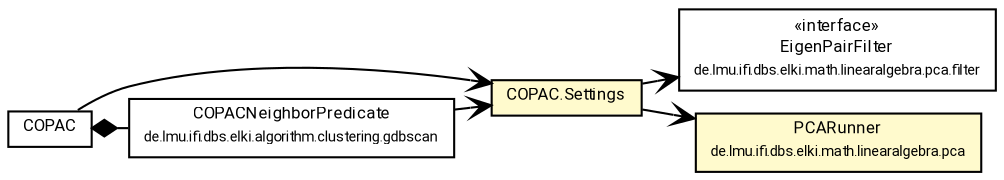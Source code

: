 #!/usr/local/bin/dot
#
# Class diagram 
# Generated by UMLGraph version R5_7_2-60-g0e99a6 (http://www.spinellis.gr/umlgraph/)
#

digraph G {
	graph [fontnames="svg"]
	edge [fontname="Roboto",fontsize=7,labelfontname="Roboto",labelfontsize=7,color="black"];
	node [fontname="Roboto",fontcolor="black",fontsize=8,shape=plaintext,margin=0,width=0,height=0];
	nodesep=0.15;
	ranksep=0.25;
	rankdir=LR;
	// de.lmu.ifi.dbs.elki.algorithm.clustering.correlation.COPAC<V extends de.lmu.ifi.dbs.elki.data.NumberVector>
	c2174199 [label=<<table title="de.lmu.ifi.dbs.elki.algorithm.clustering.correlation.COPAC" border="0" cellborder="1" cellspacing="0" cellpadding="2" href="COPAC.html" target="_parent">
		<tr><td><table border="0" cellspacing="0" cellpadding="1">
		<tr><td align="center" balign="center"> <font face="Roboto">COPAC</font> </td></tr>
		</table></td></tr>
		</table>>, URL="COPAC.html"];
	// de.lmu.ifi.dbs.elki.algorithm.clustering.correlation.COPAC.Settings
	c2174200 [label=<<table title="de.lmu.ifi.dbs.elki.algorithm.clustering.correlation.COPAC.Settings" border="0" cellborder="1" cellspacing="0" cellpadding="2" bgcolor="lemonChiffon" href="COPAC.Settings.html" target="_parent">
		<tr><td><table border="0" cellspacing="0" cellpadding="1">
		<tr><td align="center" balign="center"> <font face="Roboto">COPAC.Settings</font> </td></tr>
		</table></td></tr>
		</table>>, URL="COPAC.Settings.html"];
	// de.lmu.ifi.dbs.elki.algorithm.clustering.gdbscan.COPACNeighborPredicate<V extends de.lmu.ifi.dbs.elki.data.NumberVector>
	c2174422 [label=<<table title="de.lmu.ifi.dbs.elki.algorithm.clustering.gdbscan.COPACNeighborPredicate" border="0" cellborder="1" cellspacing="0" cellpadding="2" href="../gdbscan/COPACNeighborPredicate.html" target="_parent">
		<tr><td><table border="0" cellspacing="0" cellpadding="1">
		<tr><td align="center" balign="center"> <font face="Roboto">COPACNeighborPredicate</font> </td></tr>
		<tr><td align="center" balign="center"> <font face="Roboto" point-size="7.0">de.lmu.ifi.dbs.elki.algorithm.clustering.gdbscan</font> </td></tr>
		</table></td></tr>
		</table>>, URL="../gdbscan/COPACNeighborPredicate.html"];
	// de.lmu.ifi.dbs.elki.math.linearalgebra.pca.filter.EigenPairFilter
	c2175322 [label=<<table title="de.lmu.ifi.dbs.elki.math.linearalgebra.pca.filter.EigenPairFilter" border="0" cellborder="1" cellspacing="0" cellpadding="2" href="../../../math/linearalgebra/pca/filter/EigenPairFilter.html" target="_parent">
		<tr><td><table border="0" cellspacing="0" cellpadding="1">
		<tr><td align="center" balign="center"> &#171;interface&#187; </td></tr>
		<tr><td align="center" balign="center"> <font face="Roboto">EigenPairFilter</font> </td></tr>
		<tr><td align="center" balign="center"> <font face="Roboto" point-size="7.0">de.lmu.ifi.dbs.elki.math.linearalgebra.pca.filter</font> </td></tr>
		</table></td></tr>
		</table>>, URL="../../../math/linearalgebra/pca/filter/EigenPairFilter.html"];
	// de.lmu.ifi.dbs.elki.math.linearalgebra.pca.PCARunner
	c2175334 [label=<<table title="de.lmu.ifi.dbs.elki.math.linearalgebra.pca.PCARunner" border="0" cellborder="1" cellspacing="0" cellpadding="2" bgcolor="LemonChiffon" href="../../../math/linearalgebra/pca/PCARunner.html" target="_parent">
		<tr><td><table border="0" cellspacing="0" cellpadding="1">
		<tr><td align="center" balign="center"> <font face="Roboto">PCARunner</font> </td></tr>
		<tr><td align="center" balign="center"> <font face="Roboto" point-size="7.0">de.lmu.ifi.dbs.elki.math.linearalgebra.pca</font> </td></tr>
		</table></td></tr>
		</table>>, URL="../../../math/linearalgebra/pca/PCARunner.html"];
	// de.lmu.ifi.dbs.elki.algorithm.clustering.correlation.COPAC<V extends de.lmu.ifi.dbs.elki.data.NumberVector> composed de.lmu.ifi.dbs.elki.algorithm.clustering.gdbscan.COPACNeighborPredicate<V extends de.lmu.ifi.dbs.elki.data.NumberVector>
	c2174199 -> c2174422 [arrowhead=none,arrowtail=diamond,dir=back,weight=6];
	// de.lmu.ifi.dbs.elki.algorithm.clustering.correlation.COPAC<V extends de.lmu.ifi.dbs.elki.data.NumberVector> navassoc de.lmu.ifi.dbs.elki.algorithm.clustering.correlation.COPAC.Settings
	c2174199 -> c2174200 [arrowhead=open,weight=1];
	// de.lmu.ifi.dbs.elki.algorithm.clustering.correlation.COPAC.Settings navassoc de.lmu.ifi.dbs.elki.math.linearalgebra.pca.PCARunner
	c2174200 -> c2175334 [arrowhead=open,weight=1];
	// de.lmu.ifi.dbs.elki.algorithm.clustering.correlation.COPAC.Settings navassoc de.lmu.ifi.dbs.elki.math.linearalgebra.pca.filter.EigenPairFilter
	c2174200 -> c2175322 [arrowhead=open,weight=1];
	// de.lmu.ifi.dbs.elki.algorithm.clustering.gdbscan.COPACNeighborPredicate<V extends de.lmu.ifi.dbs.elki.data.NumberVector> navassoc de.lmu.ifi.dbs.elki.algorithm.clustering.correlation.COPAC.Settings
	c2174422 -> c2174200 [arrowhead=open,weight=1];
}

